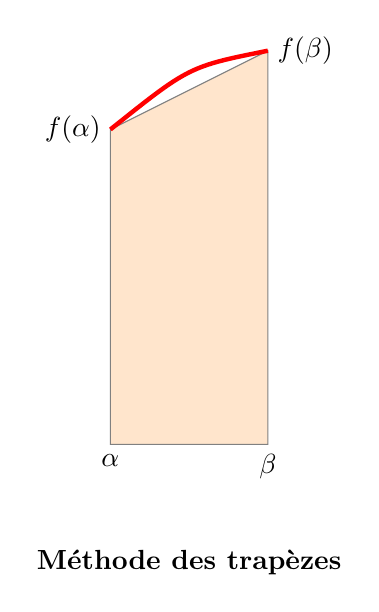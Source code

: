 \begin{tikzpicture}[scale=2]

\filldraw[fill=orange!20,draw=gray] (1,0)--(1,2)--(2,2.5)--(2,0)--cycle;

  \draw[ultra thick, color=red] (1,2).. controls (1.5,2.4) ..  (2,2.5);

 \node[below] at (1,0) {$\alpha$};
 \node[below] at (2,0) {$\beta$};
\node[left] at (1,2) {$f(\alpha)$};
\node[right] at (2,2.5) {$f(\beta)$};

\node at (1.5,-0.75) {\bf Méthode des trapèzes};
\end{tikzpicture}
